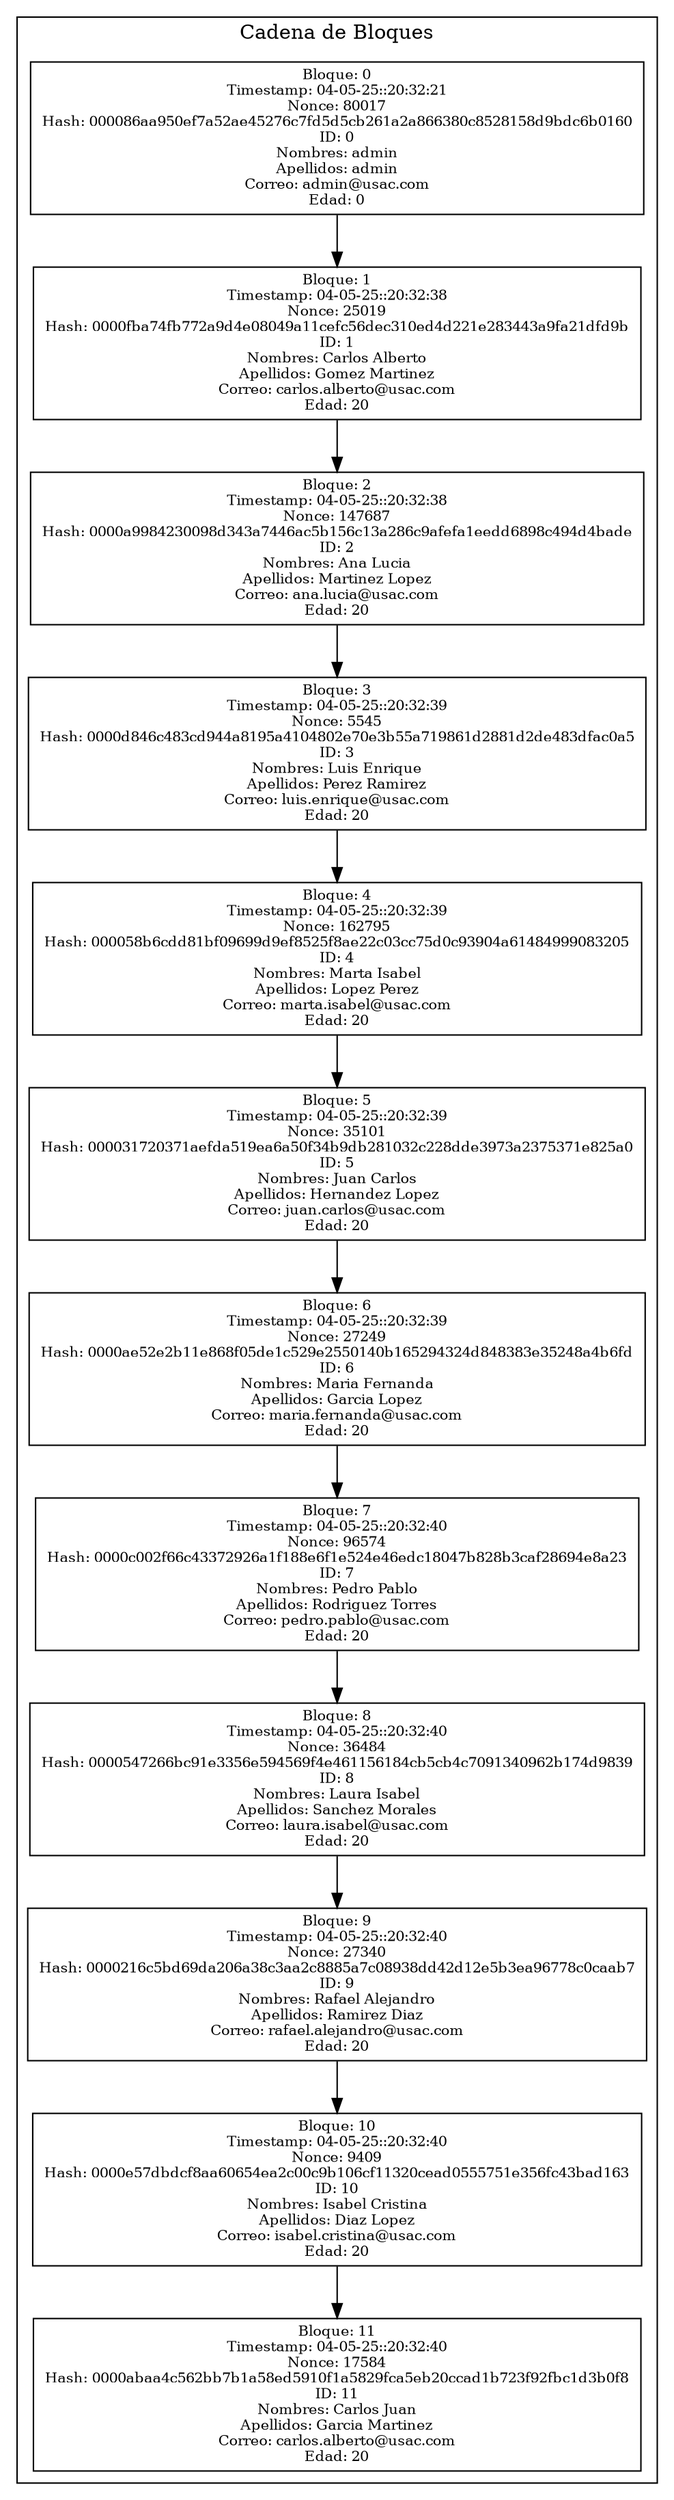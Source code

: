 digraph G {
node [shape=record, fontsize=10];
  graph [rankdir=TB];
  subgraph cluster_0 {
    label="Cadena de Bloques";
0 [label="Bloque: 0\nTimestamp: 04-05-25::20:32:21\nNonce: 80017\nHash: 000086aa950ef7a52ae45276c7fd5d5cb261a2a866380c8528158d9bdc6b0160\nID: 0\nNombres: admin\nApellidos: admin\nCorreo: admin@usac.com\nEdad: 0"];
1 [label="Bloque: 1\nTimestamp: 04-05-25::20:32:38\nNonce: 25019\nHash: 0000fba74fb772a9d4e08049a11cefc56dec310ed4d221e283443a9fa21dfd9b\nID: 1\nNombres: Carlos Alberto\nApellidos: Gomez Martinez\nCorreo: carlos.alberto@usac.com\nEdad: 20"];
0 -> 1;
2 [label="Bloque: 2\nTimestamp: 04-05-25::20:32:38\nNonce: 147687\nHash: 0000a9984230098d343a7446ac5b156c13a286c9afefa1eedd6898c494d4bade\nID: 2\nNombres: Ana Lucia\nApellidos: Martinez Lopez\nCorreo: ana.lucia@usac.com\nEdad: 20"];
1 -> 2;
3 [label="Bloque: 3\nTimestamp: 04-05-25::20:32:39\nNonce: 5545\nHash: 0000d846c483cd944a8195a4104802e70e3b55a719861d2881d2de483dfac0a5\nID: 3\nNombres: Luis Enrique\nApellidos: Perez Ramirez\nCorreo: luis.enrique@usac.com\nEdad: 20"];
2 -> 3;
4 [label="Bloque: 4\nTimestamp: 04-05-25::20:32:39\nNonce: 162795\nHash: 000058b6cdd81bf09699d9ef8525f8ae22c03cc75d0c93904a61484999083205\nID: 4\nNombres: Marta Isabel\nApellidos: Lopez Perez\nCorreo: marta.isabel@usac.com\nEdad: 20"];
3 -> 4;
5 [label="Bloque: 5\nTimestamp: 04-05-25::20:32:39\nNonce: 35101\nHash: 000031720371aefda519ea6a50f34b9db281032c228dde3973a2375371e825a0\nID: 5\nNombres: Juan Carlos\nApellidos: Hernandez Lopez\nCorreo: juan.carlos@usac.com\nEdad: 20"];
4 -> 5;
6 [label="Bloque: 6\nTimestamp: 04-05-25::20:32:39\nNonce: 27249\nHash: 0000ae52e2b11e868f05de1c529e2550140b165294324d848383e35248a4b6fd\nID: 6\nNombres: Maria Fernanda\nApellidos: Garcia Lopez\nCorreo: maria.fernanda@usac.com\nEdad: 20"];
5 -> 6;
7 [label="Bloque: 7\nTimestamp: 04-05-25::20:32:40\nNonce: 96574\nHash: 0000c002f66c43372926a1f188e6f1e524e46edc18047b828b3caf28694e8a23\nID: 7\nNombres: Pedro Pablo\nApellidos: Rodriguez Torres\nCorreo: pedro.pablo@usac.com\nEdad: 20"];
6 -> 7;
8 [label="Bloque: 8\nTimestamp: 04-05-25::20:32:40\nNonce: 36484\nHash: 0000547266bc91e3356e594569f4e461156184cb5cb4c7091340962b174d9839\nID: 8\nNombres: Laura Isabel\nApellidos: Sanchez Morales\nCorreo: laura.isabel@usac.com\nEdad: 20"];
7 -> 8;
9 [label="Bloque: 9\nTimestamp: 04-05-25::20:32:40\nNonce: 27340\nHash: 0000216c5bd69da206a38c3aa2c8885a7c08938dd42d12e5b3ea96778c0caab7\nID: 9\nNombres: Rafael Alejandro\nApellidos: Ramirez Diaz\nCorreo: rafael.alejandro@usac.com\nEdad: 20"];
8 -> 9;
10 [label="Bloque: 10\nTimestamp: 04-05-25::20:32:40\nNonce: 9409\nHash: 0000e57dbdcf8aa60654ea2c00c9b106cf11320cead0555751e356fc43bad163\nID: 10\nNombres: Isabel Cristina\nApellidos: Diaz Lopez\nCorreo: isabel.cristina@usac.com\nEdad: 20"];
9 -> 10;
11 [label="Bloque: 11\nTimestamp: 04-05-25::20:32:40\nNonce: 17584\nHash: 0000abaa4c562bb7b1a58ed5910f1a5829fca5eb20ccad1b723f92fbc1d3b0f8\nID: 11\nNombres: Carlos Juan\nApellidos: Garcia Martinez\nCorreo: carlos.alberto@usac.com\nEdad: 20"];
10 -> 11;
}
}
